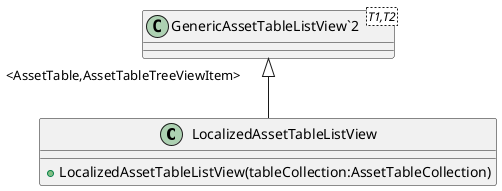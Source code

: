@startuml
class LocalizedAssetTableListView {
    + LocalizedAssetTableListView(tableCollection:AssetTableCollection)
}
class "GenericAssetTableListView`2"<T1,T2> {
}
"GenericAssetTableListView`2" "<AssetTable,AssetTableTreeViewItem>" <|-- LocalizedAssetTableListView
@enduml
